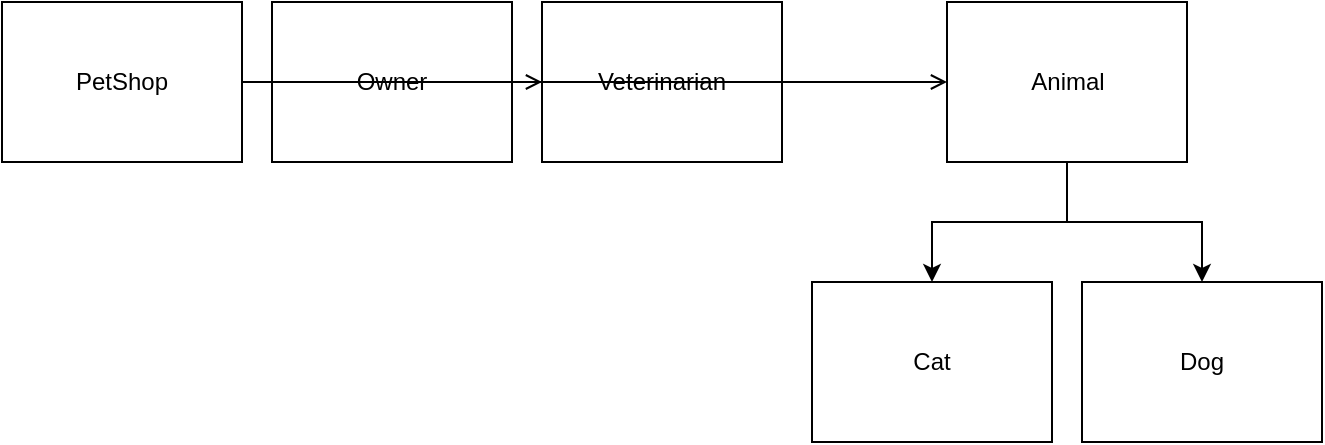 <mxfile version="21.6.5" type="device">
  <diagram name="Page-1" id="4304430352">
    <mxGraphModel dx="2037" dy="830" grid="1" gridSize="10" guides="1" toolTips="1" connect="1" arrows="1" fold="1" page="1" pageScale="1" pageWidth="850" pageHeight="1100" math="0" shadow="0">
      <root>
        <mxCell id="0" />
        <mxCell id="1" parent="0" />
        <mxCell id="4304431360" value="PetShop" style="whiteSpace=wrap;rounded=0;dashed=0;" vertex="1" parent="1">
  <mxGeometry x="95.0" y="10.0" width="120" height="80" as="geometry" />
</mxCell>
        <mxCell id="4305063440" value="Owner" style="whiteSpace=wrap;rounded=0;dashed=0;" vertex="1" parent="1">
  <mxGeometry x="230.0" y="10.0" width="120" height="80" as="geometry" />
</mxCell>
        <mxCell id="4305064720" value="Dog" style="whiteSpace=wrap;rounded=0;dashed=0;" vertex="1" parent="1">
  <mxGeometry x="635.0" y="150.0" width="120" height="80" as="geometry" />
</mxCell>
        <mxCell id="4305065680" value="Veterinarian" style="whiteSpace=wrap;rounded=0;dashed=0;" vertex="1" parent="1">
  <mxGeometry x="365.0" y="10.0" width="120" height="80" as="geometry" />
</mxCell>
        <mxCell id="4305066000" value="Cat" style="whiteSpace=wrap;rounded=0;dashed=0;" vertex="1" parent="1">
  <mxGeometry x="500.0" y="150.0" width="120" height="80" as="geometry" />
</mxCell>
        <mxCell id="4305066320" value="Animal" style="whiteSpace=wrap;rounded=0;dashed=0;" vertex="1" parent="1">
  <mxGeometry x="567.5" y="10.0" width="120" height="80" as="geometry" />
</mxCell>
        <mxCell id="4304432368" style="edgeStyle=orthogonalEdgeStyle;orthogonalLoop=1;rounded=0;jettySize=auto;endArrow=open;" edge="1" parent="1" source="4304431360" target="4305066320">
  <mxGeometry relative="1" as="geometry" />
</mxCell>
        <mxCell id="4305066640" style="edgeStyle=orthogonalEdgeStyle;orthogonalLoop=1;rounded=0;jettySize=auto;endArrow=open;" edge="1" parent="1" source="4304431360" target="4305065680">
  <mxGeometry relative="1" as="geometry" />
</mxCell>
        <mxCell id="4305067920" style="edgeStyle=orthogonalEdgeStyle;orthogonalLoop=1;rounded=0;jettySize=auto;entryX=0.5;entryY=0;exitX=0.5;exitY=1;" edge="1" parent="1" source="4305066320" target="4305066000">
  <mxGeometry relative="1" as="geometry" />
</mxCell>
        <mxCell id="4305068560" style="edgeStyle=orthogonalEdgeStyle;orthogonalLoop=1;rounded=0;jettySize=auto;entryX=0.5;entryY=0;exitX=0.5;exitY=1;" edge="1" parent="1" source="4305066320" target="4305064720">
  <mxGeometry relative="1" as="geometry" />
</mxCell>
      </root>
    </mxGraphModel>
  </diagram>
</mxfile>